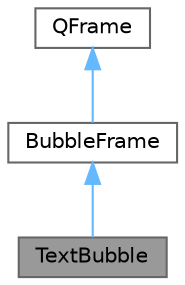 digraph "TextBubble"
{
 // LATEX_PDF_SIZE
  bgcolor="transparent";
  edge [fontname=Helvetica,fontsize=10,labelfontname=Helvetica,labelfontsize=10];
  node [fontname=Helvetica,fontsize=10,shape=box,height=0.2,width=0.4];
  Node1 [id="Node000001",label="TextBubble",height=0.2,width=0.4,color="gray40", fillcolor="grey60", style="filled", fontcolor="black",tooltip="文本气泡类，支持流式显示和动态尺寸调整"];
  Node2 -> Node1 [id="edge1_Node000001_Node000002",dir="back",color="steelblue1",style="solid",tooltip=" "];
  Node2 [id="Node000002",label="BubbleFrame",height=0.2,width=0.4,color="gray40", fillcolor="white", style="filled",URL="$class_bubble_frame.html",tooltip="聊天气泡框架类，支持自己、他人和时间角色"];
  Node3 -> Node2 [id="edge2_Node000002_Node000003",dir="back",color="steelblue1",style="solid",tooltip=" "];
  Node3 [id="Node000003",label="QFrame",height=0.2,width=0.4,color="gray40", fillcolor="white", style="filled",tooltip=" "];
}
